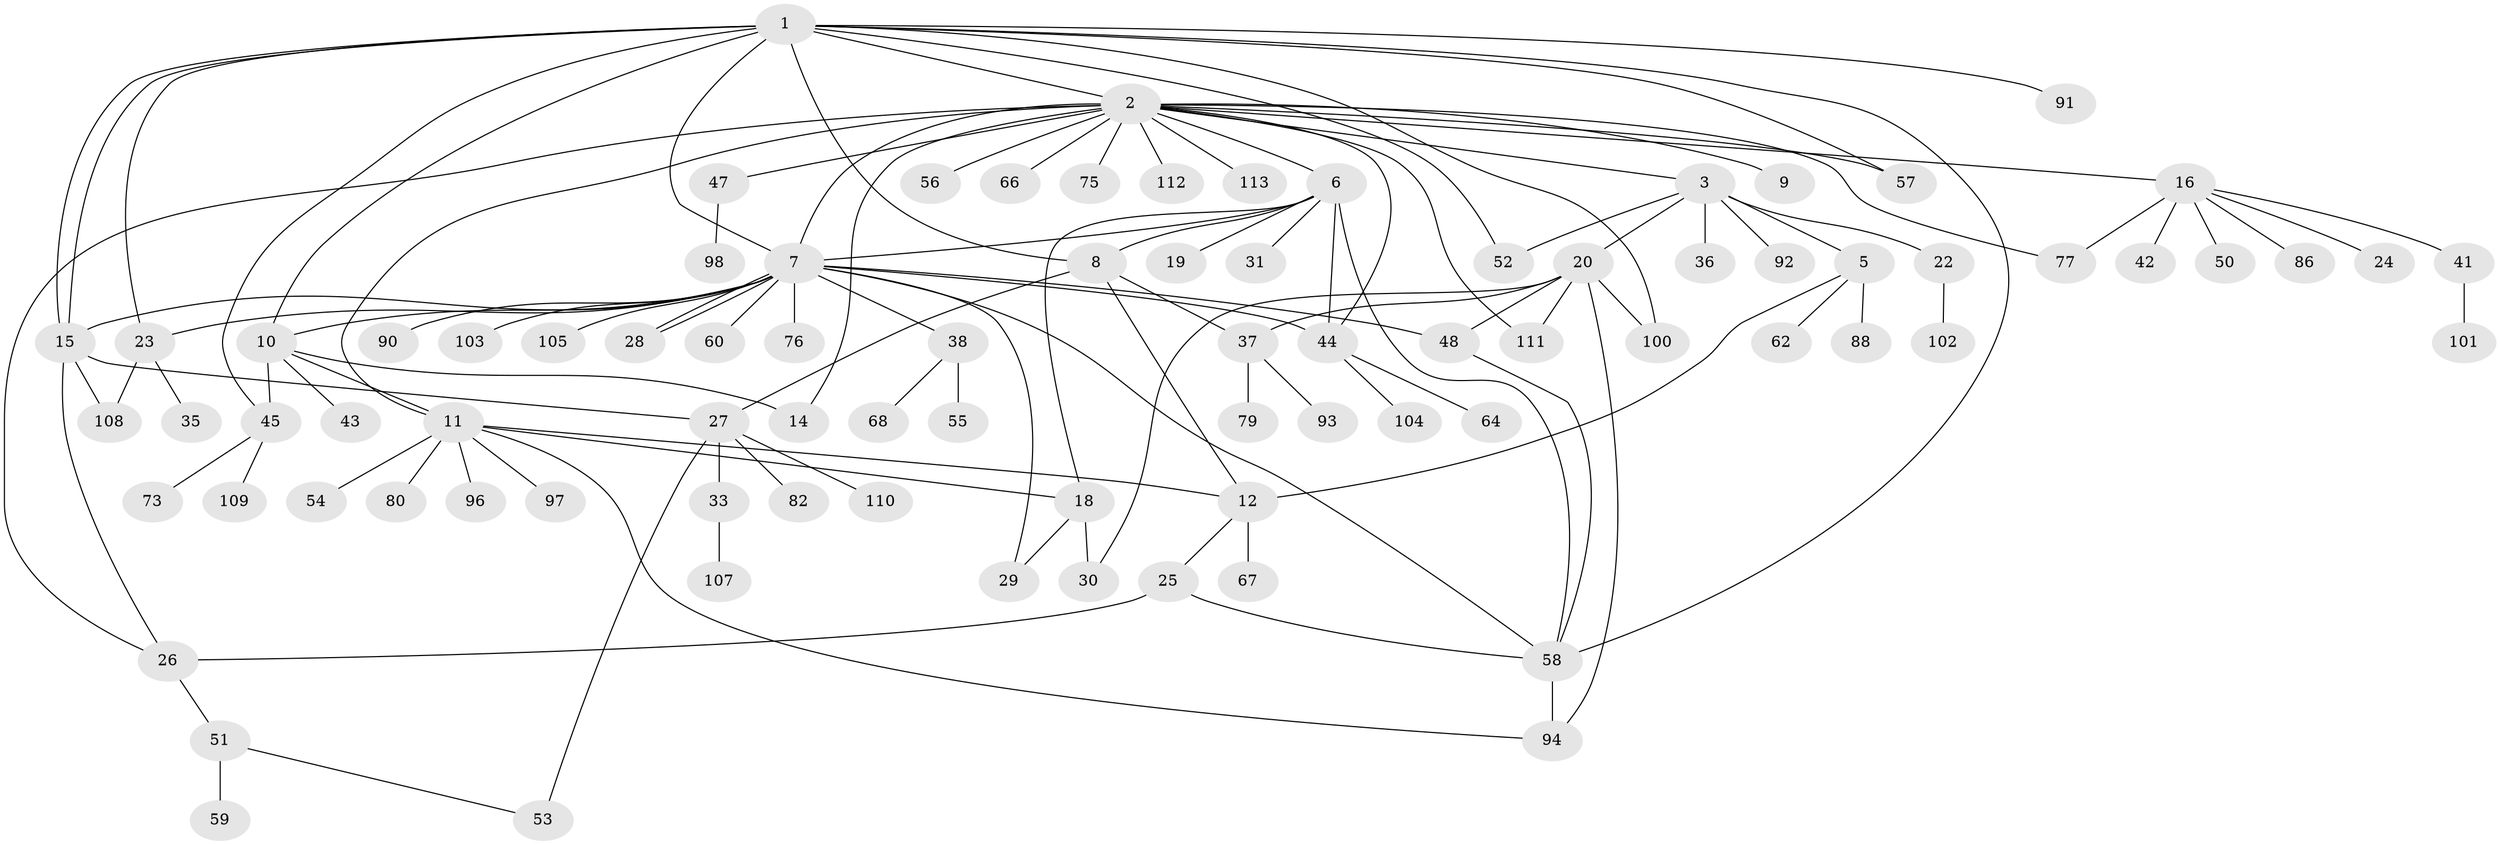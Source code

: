 // Generated by graph-tools (version 1.1) at 2025/51/02/27/25 19:51:54]
// undirected, 85 vertices, 120 edges
graph export_dot {
graph [start="1"]
  node [color=gray90,style=filled];
  1 [super="+83"];
  2 [super="+4"];
  3 [super="+17"];
  5 [super="+46"];
  6 [super="+13"];
  7 [super="+87"];
  8 [super="+106"];
  9;
  10 [super="+39"];
  11 [super="+34"];
  12 [super="+65"];
  14 [super="+78"];
  15 [super="+74"];
  16 [super="+32"];
  18 [super="+21"];
  19;
  20 [super="+114"];
  22;
  23 [super="+63"];
  24;
  25 [super="+95"];
  26;
  27 [super="+40"];
  28 [super="+49"];
  29;
  30;
  31;
  33;
  35;
  36 [super="+70"];
  37;
  38 [super="+61"];
  41 [super="+85"];
  42;
  43;
  44 [super="+71"];
  45 [super="+81"];
  47;
  48 [super="+89"];
  50;
  51 [super="+69"];
  52;
  53;
  54;
  55;
  56;
  57;
  58 [super="+84"];
  59;
  60;
  62;
  64 [super="+72"];
  66;
  67;
  68;
  73;
  75;
  76;
  77;
  79;
  80;
  82;
  86;
  88;
  90;
  91;
  92;
  93;
  94 [super="+99"];
  96;
  97;
  98;
  100;
  101;
  102;
  103;
  104;
  105;
  107;
  108;
  109;
  110;
  111;
  112;
  113;
  1 -- 2;
  1 -- 8;
  1 -- 10;
  1 -- 15;
  1 -- 15;
  1 -- 45;
  1 -- 52;
  1 -- 57;
  1 -- 58;
  1 -- 91;
  1 -- 100;
  1 -- 7;
  1 -- 23;
  2 -- 3;
  2 -- 6;
  2 -- 7 [weight=2];
  2 -- 9;
  2 -- 11 [weight=2];
  2 -- 14;
  2 -- 16 [weight=2];
  2 -- 26;
  2 -- 44;
  2 -- 47;
  2 -- 56;
  2 -- 57;
  2 -- 66;
  2 -- 75;
  2 -- 77;
  2 -- 111;
  2 -- 112;
  2 -- 113;
  3 -- 5;
  3 -- 20;
  3 -- 22;
  3 -- 36;
  3 -- 52;
  3 -- 92;
  5 -- 12;
  5 -- 62;
  5 -- 88;
  6 -- 7 [weight=2];
  6 -- 8;
  6 -- 18;
  6 -- 19;
  6 -- 31;
  6 -- 58;
  6 -- 44;
  7 -- 15;
  7 -- 23;
  7 -- 28;
  7 -- 28;
  7 -- 38;
  7 -- 48;
  7 -- 60;
  7 -- 76;
  7 -- 90;
  7 -- 103;
  7 -- 105;
  7 -- 29;
  7 -- 10;
  7 -- 44;
  7 -- 58;
  8 -- 37;
  8 -- 27;
  8 -- 12;
  10 -- 14;
  10 -- 43;
  10 -- 11;
  10 -- 45;
  11 -- 96;
  11 -- 97;
  11 -- 12;
  11 -- 80;
  11 -- 18;
  11 -- 54;
  11 -- 94;
  12 -- 25;
  12 -- 67;
  15 -- 26;
  15 -- 27;
  15 -- 108;
  16 -- 24;
  16 -- 41;
  16 -- 42;
  16 -- 50;
  16 -- 77;
  16 -- 86;
  18 -- 29;
  18 -- 30;
  20 -- 30;
  20 -- 37;
  20 -- 48;
  20 -- 94;
  20 -- 100 [weight=2];
  20 -- 111;
  22 -- 102;
  23 -- 35;
  23 -- 108;
  25 -- 26;
  25 -- 58;
  26 -- 51;
  27 -- 33;
  27 -- 53;
  27 -- 82;
  27 -- 110;
  33 -- 107;
  37 -- 79;
  37 -- 93;
  38 -- 55;
  38 -- 68;
  41 -- 101;
  44 -- 64;
  44 -- 104;
  45 -- 73;
  45 -- 109;
  47 -- 98;
  48 -- 58;
  51 -- 53;
  51 -- 59;
  58 -- 94;
}
